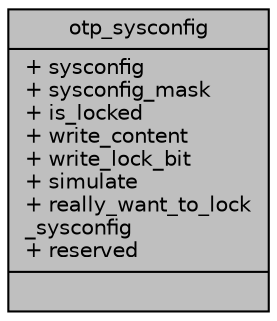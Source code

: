 digraph "otp_sysconfig"
{
 // INTERACTIVE_SVG=YES
 // LATEX_PDF_SIZE
  bgcolor="transparent";
  edge [fontname="Helvetica",fontsize="10",labelfontname="Helvetica",labelfontsize="10"];
  node [fontname="Helvetica",fontsize="10",shape=record];
  Node1 [label="{otp_sysconfig\n|+ sysconfig\l+ sysconfig_mask\l+ is_locked\l+ write_content\l+ write_lock_bit\l+ simulate\l+ really_want_to_lock\l_sysconfig\l+ reserved\l|}",height=0.2,width=0.4,color="black", fillcolor="grey75", style="filled", fontcolor="black",tooltip=" "];
}
